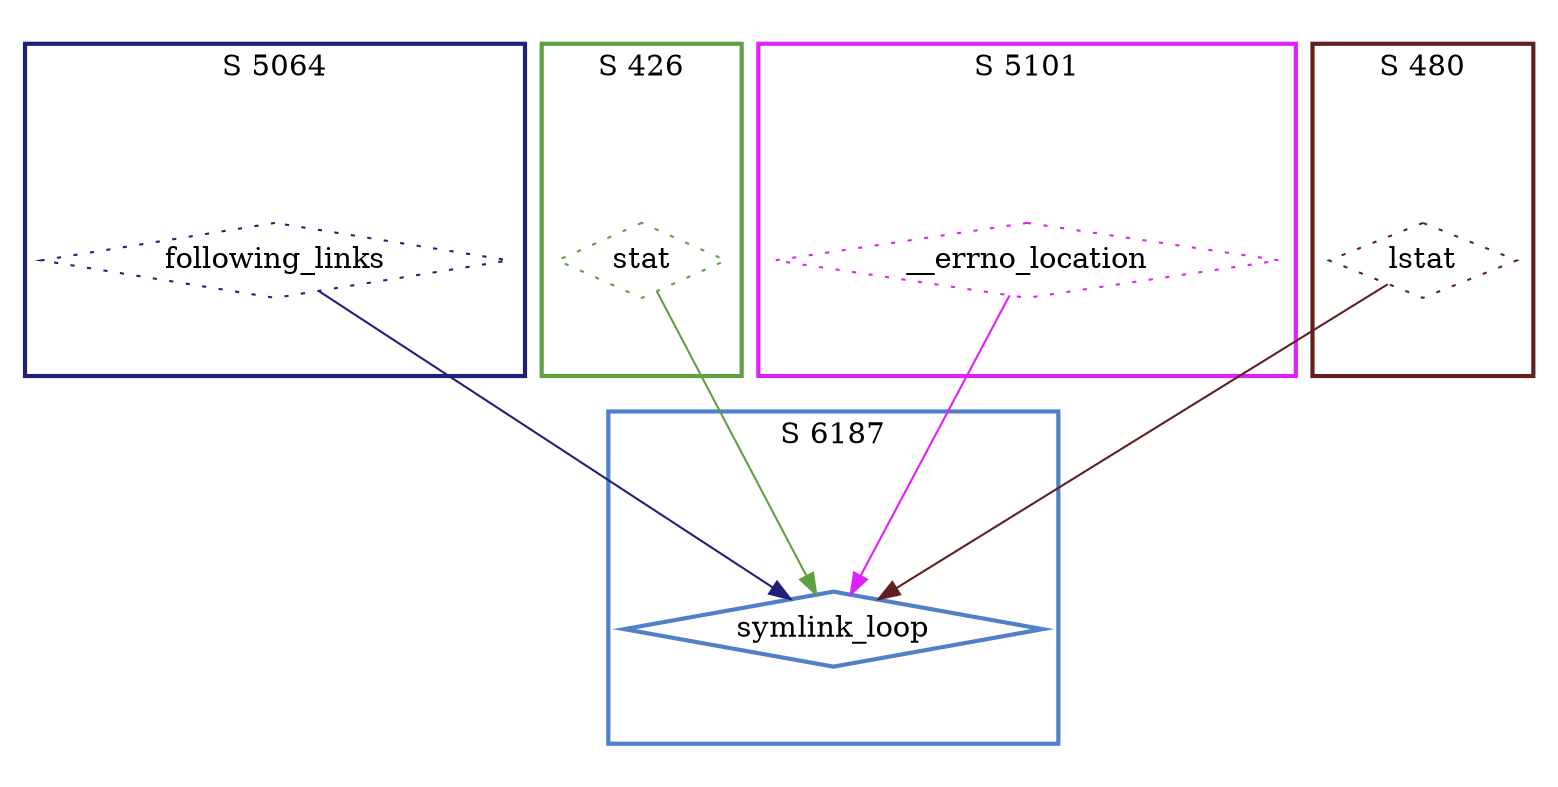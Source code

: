 digraph G {
  ratio=0.500000;
  "UV following_links (5064)" [shape=diamond, label="following_links",
                               color="#202078", style=dotted];
  "UV stat (426)" [shape=diamond, label="stat", color="#60A040", style=dotted];
  "UV __errno_location (5101)" [shape=diamond, label="__errno_location",
                                color="#E020F8", style=dotted];
  "UV symlink_loop (6187)" [shape=diamond, label="symlink_loop",
                            color="#5080C8", style=bold];
  "UV lstat (480)" [shape=diamond, label="lstat", color="#602020",
                    style=dotted];
  
  subgraph cluster_6187 { label="S 6187";
    color="#5080C8";
    style=bold;
    "UV symlink_loop (6187)"; };
  subgraph cluster_426 { label="S 426";
    color="#60A040";
    style=bold;
    "UV stat (426)"; };
  subgraph cluster_480 { label="S 480";
    color="#602020";
    style=bold;
    "UV lstat (480)"; };
  subgraph cluster_5101 { label="S 5101";
    color="#E020F8";
    style=bold;
    "UV __errno_location (5101)"; };
  subgraph cluster_5064 { label="S 5064";
    color="#202078";
    style=bold;
    "UV following_links (5064)"; };
  
  "UV following_links (5064)" -> "UV symlink_loop (6187)" [color="#202078"];
  "UV stat (426)" -> "UV symlink_loop (6187)" [color="#60A040"];
  "UV __errno_location (5101)" -> "UV symlink_loop (6187)" [color="#E020F8"];
  "UV lstat (480)" -> "UV symlink_loop (6187)" [color="#602020"];
  
  }
